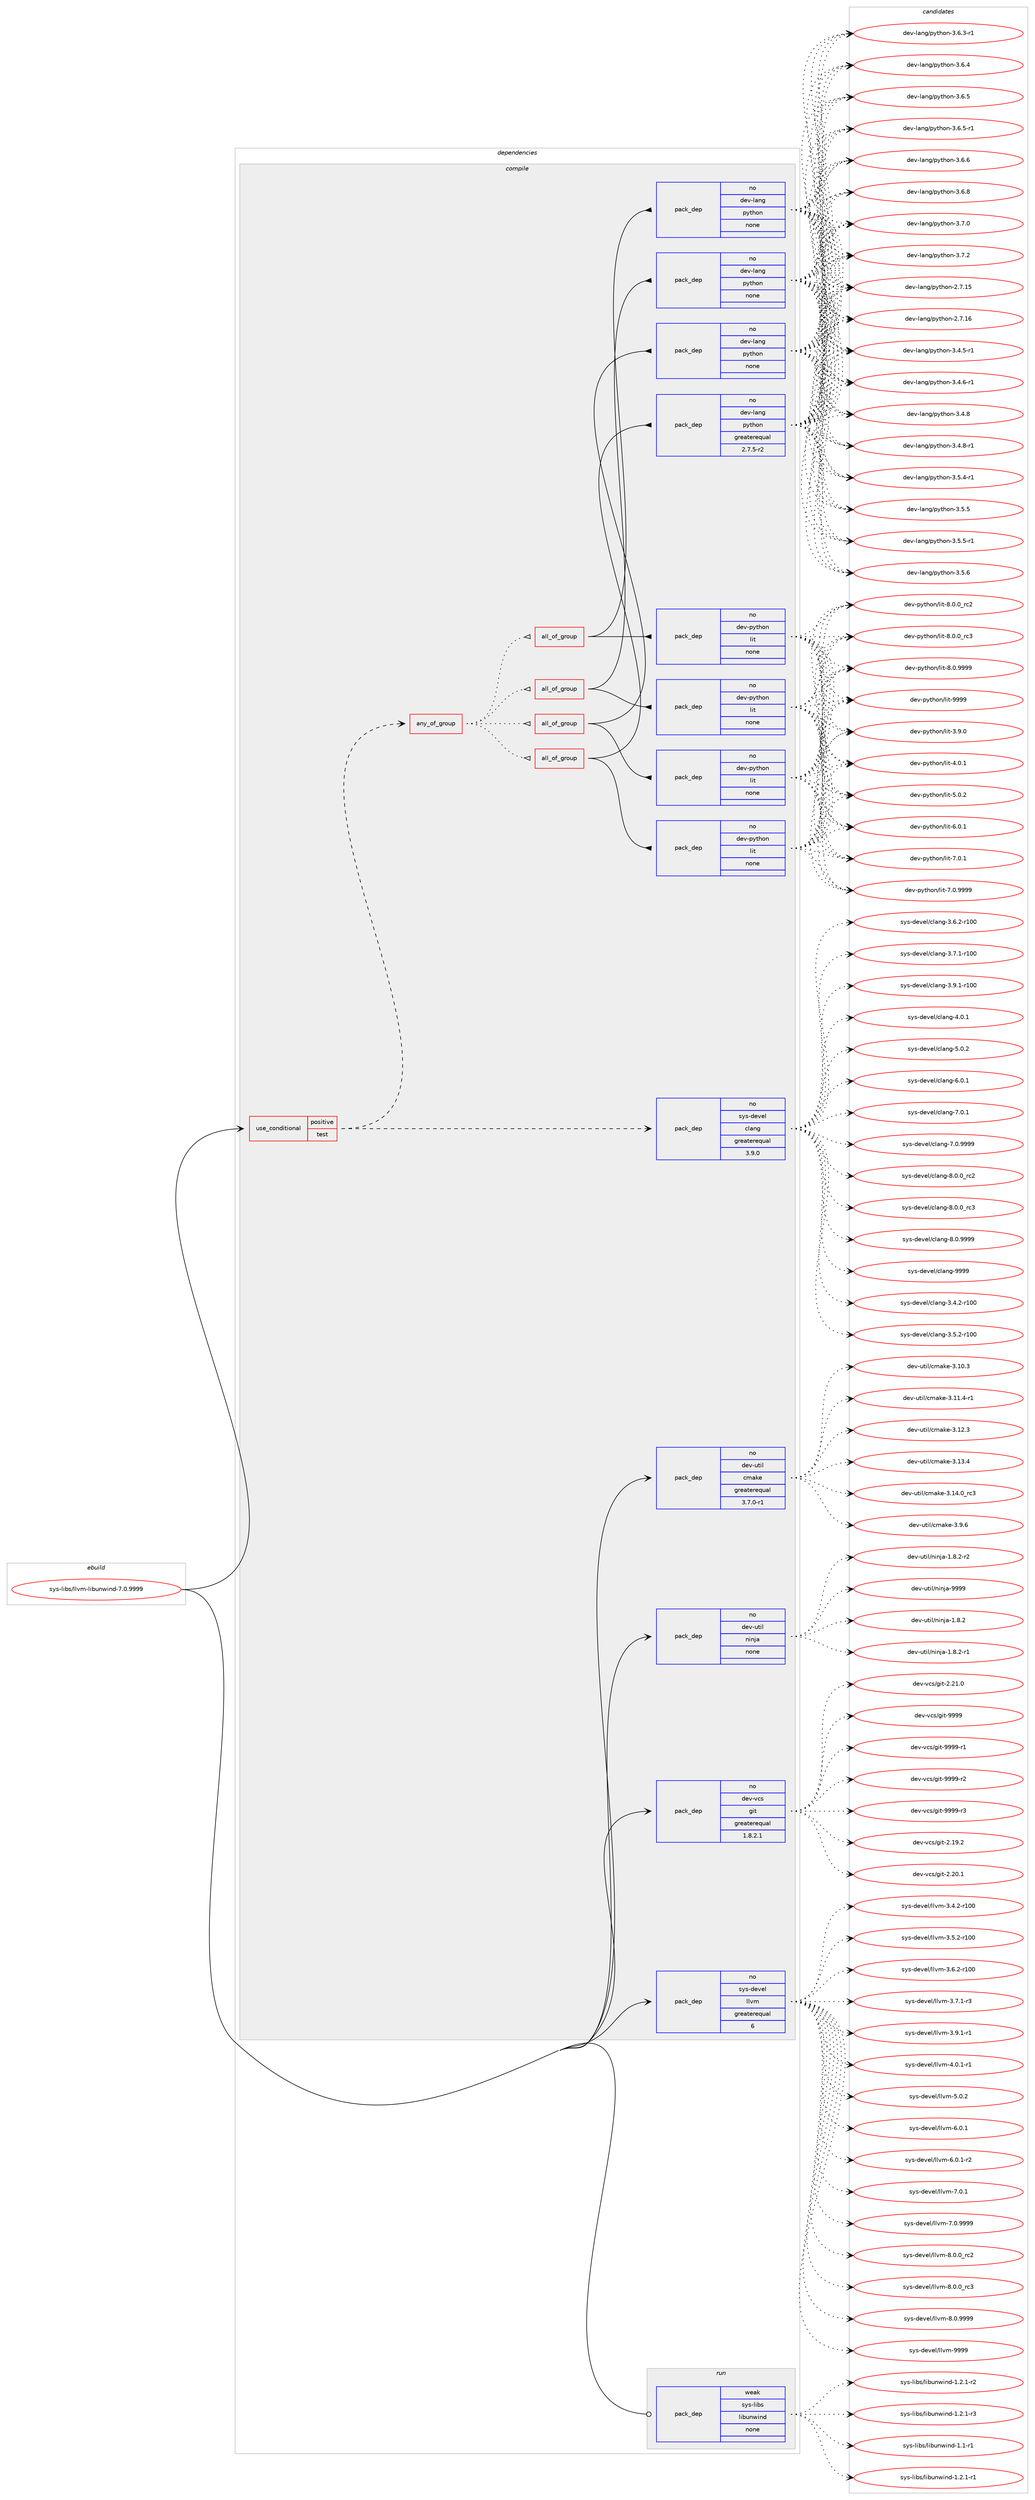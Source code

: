 digraph prolog {

# *************
# Graph options
# *************

newrank=true;
concentrate=true;
compound=true;
graph [rankdir=LR,fontname=Helvetica,fontsize=10,ranksep=1.5];#, ranksep=2.5, nodesep=0.2];
edge  [arrowhead=vee];
node  [fontname=Helvetica,fontsize=10];

# **********
# The ebuild
# **********

subgraph cluster_leftcol {
color=gray;
rank=same;
label=<<i>ebuild</i>>;
id [label="sys-libs/llvm-libunwind-7.0.9999", color=red, width=4, href="../sys-libs/llvm-libunwind-7.0.9999.svg"];
}

# ****************
# The dependencies
# ****************

subgraph cluster_midcol {
color=gray;
label=<<i>dependencies</i>>;
subgraph cluster_compile {
fillcolor="#eeeeee";
style=filled;
label=<<i>compile</i>>;
subgraph cond462134 {
dependency1739024 [label=<<TABLE BORDER="0" CELLBORDER="1" CELLSPACING="0" CELLPADDING="4"><TR><TD ROWSPAN="3" CELLPADDING="10">use_conditional</TD></TR><TR><TD>positive</TD></TR><TR><TD>test</TD></TR></TABLE>>, shape=none, color=red];
subgraph pack1248177 {
dependency1739025 [label=<<TABLE BORDER="0" CELLBORDER="1" CELLSPACING="0" CELLPADDING="4" WIDTH="220"><TR><TD ROWSPAN="6" CELLPADDING="30">pack_dep</TD></TR><TR><TD WIDTH="110">no</TD></TR><TR><TD>sys-devel</TD></TR><TR><TD>clang</TD></TR><TR><TD>greaterequal</TD></TR><TR><TD>3.9.0</TD></TR></TABLE>>, shape=none, color=blue];
}
dependency1739024:e -> dependency1739025:w [weight=20,style="dashed",arrowhead="vee"];
subgraph any27741 {
dependency1739026 [label=<<TABLE BORDER="0" CELLBORDER="1" CELLSPACING="0" CELLPADDING="4"><TR><TD CELLPADDING="10">any_of_group</TD></TR></TABLE>>, shape=none, color=red];subgraph all975 {
dependency1739027 [label=<<TABLE BORDER="0" CELLBORDER="1" CELLSPACING="0" CELLPADDING="4"><TR><TD CELLPADDING="10">all_of_group</TD></TR></TABLE>>, shape=none, color=red];subgraph pack1248178 {
dependency1739028 [label=<<TABLE BORDER="0" CELLBORDER="1" CELLSPACING="0" CELLPADDING="4" WIDTH="220"><TR><TD ROWSPAN="6" CELLPADDING="30">pack_dep</TD></TR><TR><TD WIDTH="110">no</TD></TR><TR><TD>dev-lang</TD></TR><TR><TD>python</TD></TR><TR><TD>none</TD></TR><TR><TD></TD></TR></TABLE>>, shape=none, color=blue];
}
dependency1739027:e -> dependency1739028:w [weight=20,style="solid",arrowhead="inv"];
subgraph pack1248179 {
dependency1739029 [label=<<TABLE BORDER="0" CELLBORDER="1" CELLSPACING="0" CELLPADDING="4" WIDTH="220"><TR><TD ROWSPAN="6" CELLPADDING="30">pack_dep</TD></TR><TR><TD WIDTH="110">no</TD></TR><TR><TD>dev-python</TD></TR><TR><TD>lit</TD></TR><TR><TD>none</TD></TR><TR><TD></TD></TR></TABLE>>, shape=none, color=blue];
}
dependency1739027:e -> dependency1739029:w [weight=20,style="solid",arrowhead="inv"];
}
dependency1739026:e -> dependency1739027:w [weight=20,style="dotted",arrowhead="oinv"];
subgraph all976 {
dependency1739030 [label=<<TABLE BORDER="0" CELLBORDER="1" CELLSPACING="0" CELLPADDING="4"><TR><TD CELLPADDING="10">all_of_group</TD></TR></TABLE>>, shape=none, color=red];subgraph pack1248180 {
dependency1739031 [label=<<TABLE BORDER="0" CELLBORDER="1" CELLSPACING="0" CELLPADDING="4" WIDTH="220"><TR><TD ROWSPAN="6" CELLPADDING="30">pack_dep</TD></TR><TR><TD WIDTH="110">no</TD></TR><TR><TD>dev-lang</TD></TR><TR><TD>python</TD></TR><TR><TD>none</TD></TR><TR><TD></TD></TR></TABLE>>, shape=none, color=blue];
}
dependency1739030:e -> dependency1739031:w [weight=20,style="solid",arrowhead="inv"];
subgraph pack1248181 {
dependency1739032 [label=<<TABLE BORDER="0" CELLBORDER="1" CELLSPACING="0" CELLPADDING="4" WIDTH="220"><TR><TD ROWSPAN="6" CELLPADDING="30">pack_dep</TD></TR><TR><TD WIDTH="110">no</TD></TR><TR><TD>dev-python</TD></TR><TR><TD>lit</TD></TR><TR><TD>none</TD></TR><TR><TD></TD></TR></TABLE>>, shape=none, color=blue];
}
dependency1739030:e -> dependency1739032:w [weight=20,style="solid",arrowhead="inv"];
}
dependency1739026:e -> dependency1739030:w [weight=20,style="dotted",arrowhead="oinv"];
subgraph all977 {
dependency1739033 [label=<<TABLE BORDER="0" CELLBORDER="1" CELLSPACING="0" CELLPADDING="4"><TR><TD CELLPADDING="10">all_of_group</TD></TR></TABLE>>, shape=none, color=red];subgraph pack1248182 {
dependency1739034 [label=<<TABLE BORDER="0" CELLBORDER="1" CELLSPACING="0" CELLPADDING="4" WIDTH="220"><TR><TD ROWSPAN="6" CELLPADDING="30">pack_dep</TD></TR><TR><TD WIDTH="110">no</TD></TR><TR><TD>dev-lang</TD></TR><TR><TD>python</TD></TR><TR><TD>none</TD></TR><TR><TD></TD></TR></TABLE>>, shape=none, color=blue];
}
dependency1739033:e -> dependency1739034:w [weight=20,style="solid",arrowhead="inv"];
subgraph pack1248183 {
dependency1739035 [label=<<TABLE BORDER="0" CELLBORDER="1" CELLSPACING="0" CELLPADDING="4" WIDTH="220"><TR><TD ROWSPAN="6" CELLPADDING="30">pack_dep</TD></TR><TR><TD WIDTH="110">no</TD></TR><TR><TD>dev-python</TD></TR><TR><TD>lit</TD></TR><TR><TD>none</TD></TR><TR><TD></TD></TR></TABLE>>, shape=none, color=blue];
}
dependency1739033:e -> dependency1739035:w [weight=20,style="solid",arrowhead="inv"];
}
dependency1739026:e -> dependency1739033:w [weight=20,style="dotted",arrowhead="oinv"];
subgraph all978 {
dependency1739036 [label=<<TABLE BORDER="0" CELLBORDER="1" CELLSPACING="0" CELLPADDING="4"><TR><TD CELLPADDING="10">all_of_group</TD></TR></TABLE>>, shape=none, color=red];subgraph pack1248184 {
dependency1739037 [label=<<TABLE BORDER="0" CELLBORDER="1" CELLSPACING="0" CELLPADDING="4" WIDTH="220"><TR><TD ROWSPAN="6" CELLPADDING="30">pack_dep</TD></TR><TR><TD WIDTH="110">no</TD></TR><TR><TD>dev-lang</TD></TR><TR><TD>python</TD></TR><TR><TD>greaterequal</TD></TR><TR><TD>2.7.5-r2</TD></TR></TABLE>>, shape=none, color=blue];
}
dependency1739036:e -> dependency1739037:w [weight=20,style="solid",arrowhead="inv"];
subgraph pack1248185 {
dependency1739038 [label=<<TABLE BORDER="0" CELLBORDER="1" CELLSPACING="0" CELLPADDING="4" WIDTH="220"><TR><TD ROWSPAN="6" CELLPADDING="30">pack_dep</TD></TR><TR><TD WIDTH="110">no</TD></TR><TR><TD>dev-python</TD></TR><TR><TD>lit</TD></TR><TR><TD>none</TD></TR><TR><TD></TD></TR></TABLE>>, shape=none, color=blue];
}
dependency1739036:e -> dependency1739038:w [weight=20,style="solid",arrowhead="inv"];
}
dependency1739026:e -> dependency1739036:w [weight=20,style="dotted",arrowhead="oinv"];
}
dependency1739024:e -> dependency1739026:w [weight=20,style="dashed",arrowhead="vee"];
}
id:e -> dependency1739024:w [weight=20,style="solid",arrowhead="vee"];
subgraph pack1248186 {
dependency1739039 [label=<<TABLE BORDER="0" CELLBORDER="1" CELLSPACING="0" CELLPADDING="4" WIDTH="220"><TR><TD ROWSPAN="6" CELLPADDING="30">pack_dep</TD></TR><TR><TD WIDTH="110">no</TD></TR><TR><TD>dev-util</TD></TR><TR><TD>cmake</TD></TR><TR><TD>greaterequal</TD></TR><TR><TD>3.7.0-r1</TD></TR></TABLE>>, shape=none, color=blue];
}
id:e -> dependency1739039:w [weight=20,style="solid",arrowhead="vee"];
subgraph pack1248187 {
dependency1739040 [label=<<TABLE BORDER="0" CELLBORDER="1" CELLSPACING="0" CELLPADDING="4" WIDTH="220"><TR><TD ROWSPAN="6" CELLPADDING="30">pack_dep</TD></TR><TR><TD WIDTH="110">no</TD></TR><TR><TD>dev-util</TD></TR><TR><TD>ninja</TD></TR><TR><TD>none</TD></TR><TR><TD></TD></TR></TABLE>>, shape=none, color=blue];
}
id:e -> dependency1739040:w [weight=20,style="solid",arrowhead="vee"];
subgraph pack1248188 {
dependency1739041 [label=<<TABLE BORDER="0" CELLBORDER="1" CELLSPACING="0" CELLPADDING="4" WIDTH="220"><TR><TD ROWSPAN="6" CELLPADDING="30">pack_dep</TD></TR><TR><TD WIDTH="110">no</TD></TR><TR><TD>dev-vcs</TD></TR><TR><TD>git</TD></TR><TR><TD>greaterequal</TD></TR><TR><TD>1.8.2.1</TD></TR></TABLE>>, shape=none, color=blue];
}
id:e -> dependency1739041:w [weight=20,style="solid",arrowhead="vee"];
subgraph pack1248189 {
dependency1739042 [label=<<TABLE BORDER="0" CELLBORDER="1" CELLSPACING="0" CELLPADDING="4" WIDTH="220"><TR><TD ROWSPAN="6" CELLPADDING="30">pack_dep</TD></TR><TR><TD WIDTH="110">no</TD></TR><TR><TD>sys-devel</TD></TR><TR><TD>llvm</TD></TR><TR><TD>greaterequal</TD></TR><TR><TD>6</TD></TR></TABLE>>, shape=none, color=blue];
}
id:e -> dependency1739042:w [weight=20,style="solid",arrowhead="vee"];
}
subgraph cluster_compileandrun {
fillcolor="#eeeeee";
style=filled;
label=<<i>compile and run</i>>;
}
subgraph cluster_run {
fillcolor="#eeeeee";
style=filled;
label=<<i>run</i>>;
subgraph pack1248190 {
dependency1739043 [label=<<TABLE BORDER="0" CELLBORDER="1" CELLSPACING="0" CELLPADDING="4" WIDTH="220"><TR><TD ROWSPAN="6" CELLPADDING="30">pack_dep</TD></TR><TR><TD WIDTH="110">weak</TD></TR><TR><TD>sys-libs</TD></TR><TR><TD>libunwind</TD></TR><TR><TD>none</TD></TR><TR><TD></TD></TR></TABLE>>, shape=none, color=blue];
}
id:e -> dependency1739043:w [weight=20,style="solid",arrowhead="odot"];
}
}

# **************
# The candidates
# **************

subgraph cluster_choices {
rank=same;
color=gray;
label=<<i>candidates</i>>;

subgraph choice1248177 {
color=black;
nodesep=1;
choice1151211154510010111810110847991089711010345514652465045114494848 [label="sys-devel/clang-3.4.2-r100", color=red, width=4,href="../sys-devel/clang-3.4.2-r100.svg"];
choice1151211154510010111810110847991089711010345514653465045114494848 [label="sys-devel/clang-3.5.2-r100", color=red, width=4,href="../sys-devel/clang-3.5.2-r100.svg"];
choice1151211154510010111810110847991089711010345514654465045114494848 [label="sys-devel/clang-3.6.2-r100", color=red, width=4,href="../sys-devel/clang-3.6.2-r100.svg"];
choice1151211154510010111810110847991089711010345514655464945114494848 [label="sys-devel/clang-3.7.1-r100", color=red, width=4,href="../sys-devel/clang-3.7.1-r100.svg"];
choice1151211154510010111810110847991089711010345514657464945114494848 [label="sys-devel/clang-3.9.1-r100", color=red, width=4,href="../sys-devel/clang-3.9.1-r100.svg"];
choice11512111545100101118101108479910897110103455246484649 [label="sys-devel/clang-4.0.1", color=red, width=4,href="../sys-devel/clang-4.0.1.svg"];
choice11512111545100101118101108479910897110103455346484650 [label="sys-devel/clang-5.0.2", color=red, width=4,href="../sys-devel/clang-5.0.2.svg"];
choice11512111545100101118101108479910897110103455446484649 [label="sys-devel/clang-6.0.1", color=red, width=4,href="../sys-devel/clang-6.0.1.svg"];
choice11512111545100101118101108479910897110103455546484649 [label="sys-devel/clang-7.0.1", color=red, width=4,href="../sys-devel/clang-7.0.1.svg"];
choice11512111545100101118101108479910897110103455546484657575757 [label="sys-devel/clang-7.0.9999", color=red, width=4,href="../sys-devel/clang-7.0.9999.svg"];
choice11512111545100101118101108479910897110103455646484648951149950 [label="sys-devel/clang-8.0.0_rc2", color=red, width=4,href="../sys-devel/clang-8.0.0_rc2.svg"];
choice11512111545100101118101108479910897110103455646484648951149951 [label="sys-devel/clang-8.0.0_rc3", color=red, width=4,href="../sys-devel/clang-8.0.0_rc3.svg"];
choice11512111545100101118101108479910897110103455646484657575757 [label="sys-devel/clang-8.0.9999", color=red, width=4,href="../sys-devel/clang-8.0.9999.svg"];
choice115121115451001011181011084799108971101034557575757 [label="sys-devel/clang-9999", color=red, width=4,href="../sys-devel/clang-9999.svg"];
dependency1739025:e -> choice1151211154510010111810110847991089711010345514652465045114494848:w [style=dotted,weight="100"];
dependency1739025:e -> choice1151211154510010111810110847991089711010345514653465045114494848:w [style=dotted,weight="100"];
dependency1739025:e -> choice1151211154510010111810110847991089711010345514654465045114494848:w [style=dotted,weight="100"];
dependency1739025:e -> choice1151211154510010111810110847991089711010345514655464945114494848:w [style=dotted,weight="100"];
dependency1739025:e -> choice1151211154510010111810110847991089711010345514657464945114494848:w [style=dotted,weight="100"];
dependency1739025:e -> choice11512111545100101118101108479910897110103455246484649:w [style=dotted,weight="100"];
dependency1739025:e -> choice11512111545100101118101108479910897110103455346484650:w [style=dotted,weight="100"];
dependency1739025:e -> choice11512111545100101118101108479910897110103455446484649:w [style=dotted,weight="100"];
dependency1739025:e -> choice11512111545100101118101108479910897110103455546484649:w [style=dotted,weight="100"];
dependency1739025:e -> choice11512111545100101118101108479910897110103455546484657575757:w [style=dotted,weight="100"];
dependency1739025:e -> choice11512111545100101118101108479910897110103455646484648951149950:w [style=dotted,weight="100"];
dependency1739025:e -> choice11512111545100101118101108479910897110103455646484648951149951:w [style=dotted,weight="100"];
dependency1739025:e -> choice11512111545100101118101108479910897110103455646484657575757:w [style=dotted,weight="100"];
dependency1739025:e -> choice115121115451001011181011084799108971101034557575757:w [style=dotted,weight="100"];
}
subgraph choice1248178 {
color=black;
nodesep=1;
choice10010111845108971101034711212111610411111045504655464953 [label="dev-lang/python-2.7.15", color=red, width=4,href="../dev-lang/python-2.7.15.svg"];
choice10010111845108971101034711212111610411111045504655464954 [label="dev-lang/python-2.7.16", color=red, width=4,href="../dev-lang/python-2.7.16.svg"];
choice1001011184510897110103471121211161041111104551465246534511449 [label="dev-lang/python-3.4.5-r1", color=red, width=4,href="../dev-lang/python-3.4.5-r1.svg"];
choice1001011184510897110103471121211161041111104551465246544511449 [label="dev-lang/python-3.4.6-r1", color=red, width=4,href="../dev-lang/python-3.4.6-r1.svg"];
choice100101118451089711010347112121116104111110455146524656 [label="dev-lang/python-3.4.8", color=red, width=4,href="../dev-lang/python-3.4.8.svg"];
choice1001011184510897110103471121211161041111104551465246564511449 [label="dev-lang/python-3.4.8-r1", color=red, width=4,href="../dev-lang/python-3.4.8-r1.svg"];
choice1001011184510897110103471121211161041111104551465346524511449 [label="dev-lang/python-3.5.4-r1", color=red, width=4,href="../dev-lang/python-3.5.4-r1.svg"];
choice100101118451089711010347112121116104111110455146534653 [label="dev-lang/python-3.5.5", color=red, width=4,href="../dev-lang/python-3.5.5.svg"];
choice1001011184510897110103471121211161041111104551465346534511449 [label="dev-lang/python-3.5.5-r1", color=red, width=4,href="../dev-lang/python-3.5.5-r1.svg"];
choice100101118451089711010347112121116104111110455146534654 [label="dev-lang/python-3.5.6", color=red, width=4,href="../dev-lang/python-3.5.6.svg"];
choice1001011184510897110103471121211161041111104551465446514511449 [label="dev-lang/python-3.6.3-r1", color=red, width=4,href="../dev-lang/python-3.6.3-r1.svg"];
choice100101118451089711010347112121116104111110455146544652 [label="dev-lang/python-3.6.4", color=red, width=4,href="../dev-lang/python-3.6.4.svg"];
choice100101118451089711010347112121116104111110455146544653 [label="dev-lang/python-3.6.5", color=red, width=4,href="../dev-lang/python-3.6.5.svg"];
choice1001011184510897110103471121211161041111104551465446534511449 [label="dev-lang/python-3.6.5-r1", color=red, width=4,href="../dev-lang/python-3.6.5-r1.svg"];
choice100101118451089711010347112121116104111110455146544654 [label="dev-lang/python-3.6.6", color=red, width=4,href="../dev-lang/python-3.6.6.svg"];
choice100101118451089711010347112121116104111110455146544656 [label="dev-lang/python-3.6.8", color=red, width=4,href="../dev-lang/python-3.6.8.svg"];
choice100101118451089711010347112121116104111110455146554648 [label="dev-lang/python-3.7.0", color=red, width=4,href="../dev-lang/python-3.7.0.svg"];
choice100101118451089711010347112121116104111110455146554650 [label="dev-lang/python-3.7.2", color=red, width=4,href="../dev-lang/python-3.7.2.svg"];
dependency1739028:e -> choice10010111845108971101034711212111610411111045504655464953:w [style=dotted,weight="100"];
dependency1739028:e -> choice10010111845108971101034711212111610411111045504655464954:w [style=dotted,weight="100"];
dependency1739028:e -> choice1001011184510897110103471121211161041111104551465246534511449:w [style=dotted,weight="100"];
dependency1739028:e -> choice1001011184510897110103471121211161041111104551465246544511449:w [style=dotted,weight="100"];
dependency1739028:e -> choice100101118451089711010347112121116104111110455146524656:w [style=dotted,weight="100"];
dependency1739028:e -> choice1001011184510897110103471121211161041111104551465246564511449:w [style=dotted,weight="100"];
dependency1739028:e -> choice1001011184510897110103471121211161041111104551465346524511449:w [style=dotted,weight="100"];
dependency1739028:e -> choice100101118451089711010347112121116104111110455146534653:w [style=dotted,weight="100"];
dependency1739028:e -> choice1001011184510897110103471121211161041111104551465346534511449:w [style=dotted,weight="100"];
dependency1739028:e -> choice100101118451089711010347112121116104111110455146534654:w [style=dotted,weight="100"];
dependency1739028:e -> choice1001011184510897110103471121211161041111104551465446514511449:w [style=dotted,weight="100"];
dependency1739028:e -> choice100101118451089711010347112121116104111110455146544652:w [style=dotted,weight="100"];
dependency1739028:e -> choice100101118451089711010347112121116104111110455146544653:w [style=dotted,weight="100"];
dependency1739028:e -> choice1001011184510897110103471121211161041111104551465446534511449:w [style=dotted,weight="100"];
dependency1739028:e -> choice100101118451089711010347112121116104111110455146544654:w [style=dotted,weight="100"];
dependency1739028:e -> choice100101118451089711010347112121116104111110455146544656:w [style=dotted,weight="100"];
dependency1739028:e -> choice100101118451089711010347112121116104111110455146554648:w [style=dotted,weight="100"];
dependency1739028:e -> choice100101118451089711010347112121116104111110455146554650:w [style=dotted,weight="100"];
}
subgraph choice1248179 {
color=black;
nodesep=1;
choice1001011184511212111610411111047108105116455146574648 [label="dev-python/lit-3.9.0", color=red, width=4,href="../dev-python/lit-3.9.0.svg"];
choice1001011184511212111610411111047108105116455246484649 [label="dev-python/lit-4.0.1", color=red, width=4,href="../dev-python/lit-4.0.1.svg"];
choice1001011184511212111610411111047108105116455346484650 [label="dev-python/lit-5.0.2", color=red, width=4,href="../dev-python/lit-5.0.2.svg"];
choice1001011184511212111610411111047108105116455446484649 [label="dev-python/lit-6.0.1", color=red, width=4,href="../dev-python/lit-6.0.1.svg"];
choice1001011184511212111610411111047108105116455546484649 [label="dev-python/lit-7.0.1", color=red, width=4,href="../dev-python/lit-7.0.1.svg"];
choice1001011184511212111610411111047108105116455546484657575757 [label="dev-python/lit-7.0.9999", color=red, width=4,href="../dev-python/lit-7.0.9999.svg"];
choice1001011184511212111610411111047108105116455646484648951149950 [label="dev-python/lit-8.0.0_rc2", color=red, width=4,href="../dev-python/lit-8.0.0_rc2.svg"];
choice1001011184511212111610411111047108105116455646484648951149951 [label="dev-python/lit-8.0.0_rc3", color=red, width=4,href="../dev-python/lit-8.0.0_rc3.svg"];
choice1001011184511212111610411111047108105116455646484657575757 [label="dev-python/lit-8.0.9999", color=red, width=4,href="../dev-python/lit-8.0.9999.svg"];
choice10010111845112121116104111110471081051164557575757 [label="dev-python/lit-9999", color=red, width=4,href="../dev-python/lit-9999.svg"];
dependency1739029:e -> choice1001011184511212111610411111047108105116455146574648:w [style=dotted,weight="100"];
dependency1739029:e -> choice1001011184511212111610411111047108105116455246484649:w [style=dotted,weight="100"];
dependency1739029:e -> choice1001011184511212111610411111047108105116455346484650:w [style=dotted,weight="100"];
dependency1739029:e -> choice1001011184511212111610411111047108105116455446484649:w [style=dotted,weight="100"];
dependency1739029:e -> choice1001011184511212111610411111047108105116455546484649:w [style=dotted,weight="100"];
dependency1739029:e -> choice1001011184511212111610411111047108105116455546484657575757:w [style=dotted,weight="100"];
dependency1739029:e -> choice1001011184511212111610411111047108105116455646484648951149950:w [style=dotted,weight="100"];
dependency1739029:e -> choice1001011184511212111610411111047108105116455646484648951149951:w [style=dotted,weight="100"];
dependency1739029:e -> choice1001011184511212111610411111047108105116455646484657575757:w [style=dotted,weight="100"];
dependency1739029:e -> choice10010111845112121116104111110471081051164557575757:w [style=dotted,weight="100"];
}
subgraph choice1248180 {
color=black;
nodesep=1;
choice10010111845108971101034711212111610411111045504655464953 [label="dev-lang/python-2.7.15", color=red, width=4,href="../dev-lang/python-2.7.15.svg"];
choice10010111845108971101034711212111610411111045504655464954 [label="dev-lang/python-2.7.16", color=red, width=4,href="../dev-lang/python-2.7.16.svg"];
choice1001011184510897110103471121211161041111104551465246534511449 [label="dev-lang/python-3.4.5-r1", color=red, width=4,href="../dev-lang/python-3.4.5-r1.svg"];
choice1001011184510897110103471121211161041111104551465246544511449 [label="dev-lang/python-3.4.6-r1", color=red, width=4,href="../dev-lang/python-3.4.6-r1.svg"];
choice100101118451089711010347112121116104111110455146524656 [label="dev-lang/python-3.4.8", color=red, width=4,href="../dev-lang/python-3.4.8.svg"];
choice1001011184510897110103471121211161041111104551465246564511449 [label="dev-lang/python-3.4.8-r1", color=red, width=4,href="../dev-lang/python-3.4.8-r1.svg"];
choice1001011184510897110103471121211161041111104551465346524511449 [label="dev-lang/python-3.5.4-r1", color=red, width=4,href="../dev-lang/python-3.5.4-r1.svg"];
choice100101118451089711010347112121116104111110455146534653 [label="dev-lang/python-3.5.5", color=red, width=4,href="../dev-lang/python-3.5.5.svg"];
choice1001011184510897110103471121211161041111104551465346534511449 [label="dev-lang/python-3.5.5-r1", color=red, width=4,href="../dev-lang/python-3.5.5-r1.svg"];
choice100101118451089711010347112121116104111110455146534654 [label="dev-lang/python-3.5.6", color=red, width=4,href="../dev-lang/python-3.5.6.svg"];
choice1001011184510897110103471121211161041111104551465446514511449 [label="dev-lang/python-3.6.3-r1", color=red, width=4,href="../dev-lang/python-3.6.3-r1.svg"];
choice100101118451089711010347112121116104111110455146544652 [label="dev-lang/python-3.6.4", color=red, width=4,href="../dev-lang/python-3.6.4.svg"];
choice100101118451089711010347112121116104111110455146544653 [label="dev-lang/python-3.6.5", color=red, width=4,href="../dev-lang/python-3.6.5.svg"];
choice1001011184510897110103471121211161041111104551465446534511449 [label="dev-lang/python-3.6.5-r1", color=red, width=4,href="../dev-lang/python-3.6.5-r1.svg"];
choice100101118451089711010347112121116104111110455146544654 [label="dev-lang/python-3.6.6", color=red, width=4,href="../dev-lang/python-3.6.6.svg"];
choice100101118451089711010347112121116104111110455146544656 [label="dev-lang/python-3.6.8", color=red, width=4,href="../dev-lang/python-3.6.8.svg"];
choice100101118451089711010347112121116104111110455146554648 [label="dev-lang/python-3.7.0", color=red, width=4,href="../dev-lang/python-3.7.0.svg"];
choice100101118451089711010347112121116104111110455146554650 [label="dev-lang/python-3.7.2", color=red, width=4,href="../dev-lang/python-3.7.2.svg"];
dependency1739031:e -> choice10010111845108971101034711212111610411111045504655464953:w [style=dotted,weight="100"];
dependency1739031:e -> choice10010111845108971101034711212111610411111045504655464954:w [style=dotted,weight="100"];
dependency1739031:e -> choice1001011184510897110103471121211161041111104551465246534511449:w [style=dotted,weight="100"];
dependency1739031:e -> choice1001011184510897110103471121211161041111104551465246544511449:w [style=dotted,weight="100"];
dependency1739031:e -> choice100101118451089711010347112121116104111110455146524656:w [style=dotted,weight="100"];
dependency1739031:e -> choice1001011184510897110103471121211161041111104551465246564511449:w [style=dotted,weight="100"];
dependency1739031:e -> choice1001011184510897110103471121211161041111104551465346524511449:w [style=dotted,weight="100"];
dependency1739031:e -> choice100101118451089711010347112121116104111110455146534653:w [style=dotted,weight="100"];
dependency1739031:e -> choice1001011184510897110103471121211161041111104551465346534511449:w [style=dotted,weight="100"];
dependency1739031:e -> choice100101118451089711010347112121116104111110455146534654:w [style=dotted,weight="100"];
dependency1739031:e -> choice1001011184510897110103471121211161041111104551465446514511449:w [style=dotted,weight="100"];
dependency1739031:e -> choice100101118451089711010347112121116104111110455146544652:w [style=dotted,weight="100"];
dependency1739031:e -> choice100101118451089711010347112121116104111110455146544653:w [style=dotted,weight="100"];
dependency1739031:e -> choice1001011184510897110103471121211161041111104551465446534511449:w [style=dotted,weight="100"];
dependency1739031:e -> choice100101118451089711010347112121116104111110455146544654:w [style=dotted,weight="100"];
dependency1739031:e -> choice100101118451089711010347112121116104111110455146544656:w [style=dotted,weight="100"];
dependency1739031:e -> choice100101118451089711010347112121116104111110455146554648:w [style=dotted,weight="100"];
dependency1739031:e -> choice100101118451089711010347112121116104111110455146554650:w [style=dotted,weight="100"];
}
subgraph choice1248181 {
color=black;
nodesep=1;
choice1001011184511212111610411111047108105116455146574648 [label="dev-python/lit-3.9.0", color=red, width=4,href="../dev-python/lit-3.9.0.svg"];
choice1001011184511212111610411111047108105116455246484649 [label="dev-python/lit-4.0.1", color=red, width=4,href="../dev-python/lit-4.0.1.svg"];
choice1001011184511212111610411111047108105116455346484650 [label="dev-python/lit-5.0.2", color=red, width=4,href="../dev-python/lit-5.0.2.svg"];
choice1001011184511212111610411111047108105116455446484649 [label="dev-python/lit-6.0.1", color=red, width=4,href="../dev-python/lit-6.0.1.svg"];
choice1001011184511212111610411111047108105116455546484649 [label="dev-python/lit-7.0.1", color=red, width=4,href="../dev-python/lit-7.0.1.svg"];
choice1001011184511212111610411111047108105116455546484657575757 [label="dev-python/lit-7.0.9999", color=red, width=4,href="../dev-python/lit-7.0.9999.svg"];
choice1001011184511212111610411111047108105116455646484648951149950 [label="dev-python/lit-8.0.0_rc2", color=red, width=4,href="../dev-python/lit-8.0.0_rc2.svg"];
choice1001011184511212111610411111047108105116455646484648951149951 [label="dev-python/lit-8.0.0_rc3", color=red, width=4,href="../dev-python/lit-8.0.0_rc3.svg"];
choice1001011184511212111610411111047108105116455646484657575757 [label="dev-python/lit-8.0.9999", color=red, width=4,href="../dev-python/lit-8.0.9999.svg"];
choice10010111845112121116104111110471081051164557575757 [label="dev-python/lit-9999", color=red, width=4,href="../dev-python/lit-9999.svg"];
dependency1739032:e -> choice1001011184511212111610411111047108105116455146574648:w [style=dotted,weight="100"];
dependency1739032:e -> choice1001011184511212111610411111047108105116455246484649:w [style=dotted,weight="100"];
dependency1739032:e -> choice1001011184511212111610411111047108105116455346484650:w [style=dotted,weight="100"];
dependency1739032:e -> choice1001011184511212111610411111047108105116455446484649:w [style=dotted,weight="100"];
dependency1739032:e -> choice1001011184511212111610411111047108105116455546484649:w [style=dotted,weight="100"];
dependency1739032:e -> choice1001011184511212111610411111047108105116455546484657575757:w [style=dotted,weight="100"];
dependency1739032:e -> choice1001011184511212111610411111047108105116455646484648951149950:w [style=dotted,weight="100"];
dependency1739032:e -> choice1001011184511212111610411111047108105116455646484648951149951:w [style=dotted,weight="100"];
dependency1739032:e -> choice1001011184511212111610411111047108105116455646484657575757:w [style=dotted,weight="100"];
dependency1739032:e -> choice10010111845112121116104111110471081051164557575757:w [style=dotted,weight="100"];
}
subgraph choice1248182 {
color=black;
nodesep=1;
choice10010111845108971101034711212111610411111045504655464953 [label="dev-lang/python-2.7.15", color=red, width=4,href="../dev-lang/python-2.7.15.svg"];
choice10010111845108971101034711212111610411111045504655464954 [label="dev-lang/python-2.7.16", color=red, width=4,href="../dev-lang/python-2.7.16.svg"];
choice1001011184510897110103471121211161041111104551465246534511449 [label="dev-lang/python-3.4.5-r1", color=red, width=4,href="../dev-lang/python-3.4.5-r1.svg"];
choice1001011184510897110103471121211161041111104551465246544511449 [label="dev-lang/python-3.4.6-r1", color=red, width=4,href="../dev-lang/python-3.4.6-r1.svg"];
choice100101118451089711010347112121116104111110455146524656 [label="dev-lang/python-3.4.8", color=red, width=4,href="../dev-lang/python-3.4.8.svg"];
choice1001011184510897110103471121211161041111104551465246564511449 [label="dev-lang/python-3.4.8-r1", color=red, width=4,href="../dev-lang/python-3.4.8-r1.svg"];
choice1001011184510897110103471121211161041111104551465346524511449 [label="dev-lang/python-3.5.4-r1", color=red, width=4,href="../dev-lang/python-3.5.4-r1.svg"];
choice100101118451089711010347112121116104111110455146534653 [label="dev-lang/python-3.5.5", color=red, width=4,href="../dev-lang/python-3.5.5.svg"];
choice1001011184510897110103471121211161041111104551465346534511449 [label="dev-lang/python-3.5.5-r1", color=red, width=4,href="../dev-lang/python-3.5.5-r1.svg"];
choice100101118451089711010347112121116104111110455146534654 [label="dev-lang/python-3.5.6", color=red, width=4,href="../dev-lang/python-3.5.6.svg"];
choice1001011184510897110103471121211161041111104551465446514511449 [label="dev-lang/python-3.6.3-r1", color=red, width=4,href="../dev-lang/python-3.6.3-r1.svg"];
choice100101118451089711010347112121116104111110455146544652 [label="dev-lang/python-3.6.4", color=red, width=4,href="../dev-lang/python-3.6.4.svg"];
choice100101118451089711010347112121116104111110455146544653 [label="dev-lang/python-3.6.5", color=red, width=4,href="../dev-lang/python-3.6.5.svg"];
choice1001011184510897110103471121211161041111104551465446534511449 [label="dev-lang/python-3.6.5-r1", color=red, width=4,href="../dev-lang/python-3.6.5-r1.svg"];
choice100101118451089711010347112121116104111110455146544654 [label="dev-lang/python-3.6.6", color=red, width=4,href="../dev-lang/python-3.6.6.svg"];
choice100101118451089711010347112121116104111110455146544656 [label="dev-lang/python-3.6.8", color=red, width=4,href="../dev-lang/python-3.6.8.svg"];
choice100101118451089711010347112121116104111110455146554648 [label="dev-lang/python-3.7.0", color=red, width=4,href="../dev-lang/python-3.7.0.svg"];
choice100101118451089711010347112121116104111110455146554650 [label="dev-lang/python-3.7.2", color=red, width=4,href="../dev-lang/python-3.7.2.svg"];
dependency1739034:e -> choice10010111845108971101034711212111610411111045504655464953:w [style=dotted,weight="100"];
dependency1739034:e -> choice10010111845108971101034711212111610411111045504655464954:w [style=dotted,weight="100"];
dependency1739034:e -> choice1001011184510897110103471121211161041111104551465246534511449:w [style=dotted,weight="100"];
dependency1739034:e -> choice1001011184510897110103471121211161041111104551465246544511449:w [style=dotted,weight="100"];
dependency1739034:e -> choice100101118451089711010347112121116104111110455146524656:w [style=dotted,weight="100"];
dependency1739034:e -> choice1001011184510897110103471121211161041111104551465246564511449:w [style=dotted,weight="100"];
dependency1739034:e -> choice1001011184510897110103471121211161041111104551465346524511449:w [style=dotted,weight="100"];
dependency1739034:e -> choice100101118451089711010347112121116104111110455146534653:w [style=dotted,weight="100"];
dependency1739034:e -> choice1001011184510897110103471121211161041111104551465346534511449:w [style=dotted,weight="100"];
dependency1739034:e -> choice100101118451089711010347112121116104111110455146534654:w [style=dotted,weight="100"];
dependency1739034:e -> choice1001011184510897110103471121211161041111104551465446514511449:w [style=dotted,weight="100"];
dependency1739034:e -> choice100101118451089711010347112121116104111110455146544652:w [style=dotted,weight="100"];
dependency1739034:e -> choice100101118451089711010347112121116104111110455146544653:w [style=dotted,weight="100"];
dependency1739034:e -> choice1001011184510897110103471121211161041111104551465446534511449:w [style=dotted,weight="100"];
dependency1739034:e -> choice100101118451089711010347112121116104111110455146544654:w [style=dotted,weight="100"];
dependency1739034:e -> choice100101118451089711010347112121116104111110455146544656:w [style=dotted,weight="100"];
dependency1739034:e -> choice100101118451089711010347112121116104111110455146554648:w [style=dotted,weight="100"];
dependency1739034:e -> choice100101118451089711010347112121116104111110455146554650:w [style=dotted,weight="100"];
}
subgraph choice1248183 {
color=black;
nodesep=1;
choice1001011184511212111610411111047108105116455146574648 [label="dev-python/lit-3.9.0", color=red, width=4,href="../dev-python/lit-3.9.0.svg"];
choice1001011184511212111610411111047108105116455246484649 [label="dev-python/lit-4.0.1", color=red, width=4,href="../dev-python/lit-4.0.1.svg"];
choice1001011184511212111610411111047108105116455346484650 [label="dev-python/lit-5.0.2", color=red, width=4,href="../dev-python/lit-5.0.2.svg"];
choice1001011184511212111610411111047108105116455446484649 [label="dev-python/lit-6.0.1", color=red, width=4,href="../dev-python/lit-6.0.1.svg"];
choice1001011184511212111610411111047108105116455546484649 [label="dev-python/lit-7.0.1", color=red, width=4,href="../dev-python/lit-7.0.1.svg"];
choice1001011184511212111610411111047108105116455546484657575757 [label="dev-python/lit-7.0.9999", color=red, width=4,href="../dev-python/lit-7.0.9999.svg"];
choice1001011184511212111610411111047108105116455646484648951149950 [label="dev-python/lit-8.0.0_rc2", color=red, width=4,href="../dev-python/lit-8.0.0_rc2.svg"];
choice1001011184511212111610411111047108105116455646484648951149951 [label="dev-python/lit-8.0.0_rc3", color=red, width=4,href="../dev-python/lit-8.0.0_rc3.svg"];
choice1001011184511212111610411111047108105116455646484657575757 [label="dev-python/lit-8.0.9999", color=red, width=4,href="../dev-python/lit-8.0.9999.svg"];
choice10010111845112121116104111110471081051164557575757 [label="dev-python/lit-9999", color=red, width=4,href="../dev-python/lit-9999.svg"];
dependency1739035:e -> choice1001011184511212111610411111047108105116455146574648:w [style=dotted,weight="100"];
dependency1739035:e -> choice1001011184511212111610411111047108105116455246484649:w [style=dotted,weight="100"];
dependency1739035:e -> choice1001011184511212111610411111047108105116455346484650:w [style=dotted,weight="100"];
dependency1739035:e -> choice1001011184511212111610411111047108105116455446484649:w [style=dotted,weight="100"];
dependency1739035:e -> choice1001011184511212111610411111047108105116455546484649:w [style=dotted,weight="100"];
dependency1739035:e -> choice1001011184511212111610411111047108105116455546484657575757:w [style=dotted,weight="100"];
dependency1739035:e -> choice1001011184511212111610411111047108105116455646484648951149950:w [style=dotted,weight="100"];
dependency1739035:e -> choice1001011184511212111610411111047108105116455646484648951149951:w [style=dotted,weight="100"];
dependency1739035:e -> choice1001011184511212111610411111047108105116455646484657575757:w [style=dotted,weight="100"];
dependency1739035:e -> choice10010111845112121116104111110471081051164557575757:w [style=dotted,weight="100"];
}
subgraph choice1248184 {
color=black;
nodesep=1;
choice10010111845108971101034711212111610411111045504655464953 [label="dev-lang/python-2.7.15", color=red, width=4,href="../dev-lang/python-2.7.15.svg"];
choice10010111845108971101034711212111610411111045504655464954 [label="dev-lang/python-2.7.16", color=red, width=4,href="../dev-lang/python-2.7.16.svg"];
choice1001011184510897110103471121211161041111104551465246534511449 [label="dev-lang/python-3.4.5-r1", color=red, width=4,href="../dev-lang/python-3.4.5-r1.svg"];
choice1001011184510897110103471121211161041111104551465246544511449 [label="dev-lang/python-3.4.6-r1", color=red, width=4,href="../dev-lang/python-3.4.6-r1.svg"];
choice100101118451089711010347112121116104111110455146524656 [label="dev-lang/python-3.4.8", color=red, width=4,href="../dev-lang/python-3.4.8.svg"];
choice1001011184510897110103471121211161041111104551465246564511449 [label="dev-lang/python-3.4.8-r1", color=red, width=4,href="../dev-lang/python-3.4.8-r1.svg"];
choice1001011184510897110103471121211161041111104551465346524511449 [label="dev-lang/python-3.5.4-r1", color=red, width=4,href="../dev-lang/python-3.5.4-r1.svg"];
choice100101118451089711010347112121116104111110455146534653 [label="dev-lang/python-3.5.5", color=red, width=4,href="../dev-lang/python-3.5.5.svg"];
choice1001011184510897110103471121211161041111104551465346534511449 [label="dev-lang/python-3.5.5-r1", color=red, width=4,href="../dev-lang/python-3.5.5-r1.svg"];
choice100101118451089711010347112121116104111110455146534654 [label="dev-lang/python-3.5.6", color=red, width=4,href="../dev-lang/python-3.5.6.svg"];
choice1001011184510897110103471121211161041111104551465446514511449 [label="dev-lang/python-3.6.3-r1", color=red, width=4,href="../dev-lang/python-3.6.3-r1.svg"];
choice100101118451089711010347112121116104111110455146544652 [label="dev-lang/python-3.6.4", color=red, width=4,href="../dev-lang/python-3.6.4.svg"];
choice100101118451089711010347112121116104111110455146544653 [label="dev-lang/python-3.6.5", color=red, width=4,href="../dev-lang/python-3.6.5.svg"];
choice1001011184510897110103471121211161041111104551465446534511449 [label="dev-lang/python-3.6.5-r1", color=red, width=4,href="../dev-lang/python-3.6.5-r1.svg"];
choice100101118451089711010347112121116104111110455146544654 [label="dev-lang/python-3.6.6", color=red, width=4,href="../dev-lang/python-3.6.6.svg"];
choice100101118451089711010347112121116104111110455146544656 [label="dev-lang/python-3.6.8", color=red, width=4,href="../dev-lang/python-3.6.8.svg"];
choice100101118451089711010347112121116104111110455146554648 [label="dev-lang/python-3.7.0", color=red, width=4,href="../dev-lang/python-3.7.0.svg"];
choice100101118451089711010347112121116104111110455146554650 [label="dev-lang/python-3.7.2", color=red, width=4,href="../dev-lang/python-3.7.2.svg"];
dependency1739037:e -> choice10010111845108971101034711212111610411111045504655464953:w [style=dotted,weight="100"];
dependency1739037:e -> choice10010111845108971101034711212111610411111045504655464954:w [style=dotted,weight="100"];
dependency1739037:e -> choice1001011184510897110103471121211161041111104551465246534511449:w [style=dotted,weight="100"];
dependency1739037:e -> choice1001011184510897110103471121211161041111104551465246544511449:w [style=dotted,weight="100"];
dependency1739037:e -> choice100101118451089711010347112121116104111110455146524656:w [style=dotted,weight="100"];
dependency1739037:e -> choice1001011184510897110103471121211161041111104551465246564511449:w [style=dotted,weight="100"];
dependency1739037:e -> choice1001011184510897110103471121211161041111104551465346524511449:w [style=dotted,weight="100"];
dependency1739037:e -> choice100101118451089711010347112121116104111110455146534653:w [style=dotted,weight="100"];
dependency1739037:e -> choice1001011184510897110103471121211161041111104551465346534511449:w [style=dotted,weight="100"];
dependency1739037:e -> choice100101118451089711010347112121116104111110455146534654:w [style=dotted,weight="100"];
dependency1739037:e -> choice1001011184510897110103471121211161041111104551465446514511449:w [style=dotted,weight="100"];
dependency1739037:e -> choice100101118451089711010347112121116104111110455146544652:w [style=dotted,weight="100"];
dependency1739037:e -> choice100101118451089711010347112121116104111110455146544653:w [style=dotted,weight="100"];
dependency1739037:e -> choice1001011184510897110103471121211161041111104551465446534511449:w [style=dotted,weight="100"];
dependency1739037:e -> choice100101118451089711010347112121116104111110455146544654:w [style=dotted,weight="100"];
dependency1739037:e -> choice100101118451089711010347112121116104111110455146544656:w [style=dotted,weight="100"];
dependency1739037:e -> choice100101118451089711010347112121116104111110455146554648:w [style=dotted,weight="100"];
dependency1739037:e -> choice100101118451089711010347112121116104111110455146554650:w [style=dotted,weight="100"];
}
subgraph choice1248185 {
color=black;
nodesep=1;
choice1001011184511212111610411111047108105116455146574648 [label="dev-python/lit-3.9.0", color=red, width=4,href="../dev-python/lit-3.9.0.svg"];
choice1001011184511212111610411111047108105116455246484649 [label="dev-python/lit-4.0.1", color=red, width=4,href="../dev-python/lit-4.0.1.svg"];
choice1001011184511212111610411111047108105116455346484650 [label="dev-python/lit-5.0.2", color=red, width=4,href="../dev-python/lit-5.0.2.svg"];
choice1001011184511212111610411111047108105116455446484649 [label="dev-python/lit-6.0.1", color=red, width=4,href="../dev-python/lit-6.0.1.svg"];
choice1001011184511212111610411111047108105116455546484649 [label="dev-python/lit-7.0.1", color=red, width=4,href="../dev-python/lit-7.0.1.svg"];
choice1001011184511212111610411111047108105116455546484657575757 [label="dev-python/lit-7.0.9999", color=red, width=4,href="../dev-python/lit-7.0.9999.svg"];
choice1001011184511212111610411111047108105116455646484648951149950 [label="dev-python/lit-8.0.0_rc2", color=red, width=4,href="../dev-python/lit-8.0.0_rc2.svg"];
choice1001011184511212111610411111047108105116455646484648951149951 [label="dev-python/lit-8.0.0_rc3", color=red, width=4,href="../dev-python/lit-8.0.0_rc3.svg"];
choice1001011184511212111610411111047108105116455646484657575757 [label="dev-python/lit-8.0.9999", color=red, width=4,href="../dev-python/lit-8.0.9999.svg"];
choice10010111845112121116104111110471081051164557575757 [label="dev-python/lit-9999", color=red, width=4,href="../dev-python/lit-9999.svg"];
dependency1739038:e -> choice1001011184511212111610411111047108105116455146574648:w [style=dotted,weight="100"];
dependency1739038:e -> choice1001011184511212111610411111047108105116455246484649:w [style=dotted,weight="100"];
dependency1739038:e -> choice1001011184511212111610411111047108105116455346484650:w [style=dotted,weight="100"];
dependency1739038:e -> choice1001011184511212111610411111047108105116455446484649:w [style=dotted,weight="100"];
dependency1739038:e -> choice1001011184511212111610411111047108105116455546484649:w [style=dotted,weight="100"];
dependency1739038:e -> choice1001011184511212111610411111047108105116455546484657575757:w [style=dotted,weight="100"];
dependency1739038:e -> choice1001011184511212111610411111047108105116455646484648951149950:w [style=dotted,weight="100"];
dependency1739038:e -> choice1001011184511212111610411111047108105116455646484648951149951:w [style=dotted,weight="100"];
dependency1739038:e -> choice1001011184511212111610411111047108105116455646484657575757:w [style=dotted,weight="100"];
dependency1739038:e -> choice10010111845112121116104111110471081051164557575757:w [style=dotted,weight="100"];
}
subgraph choice1248186 {
color=black;
nodesep=1;
choice1001011184511711610510847991099710710145514649484651 [label="dev-util/cmake-3.10.3", color=red, width=4,href="../dev-util/cmake-3.10.3.svg"];
choice10010111845117116105108479910997107101455146494946524511449 [label="dev-util/cmake-3.11.4-r1", color=red, width=4,href="../dev-util/cmake-3.11.4-r1.svg"];
choice1001011184511711610510847991099710710145514649504651 [label="dev-util/cmake-3.12.3", color=red, width=4,href="../dev-util/cmake-3.12.3.svg"];
choice1001011184511711610510847991099710710145514649514652 [label="dev-util/cmake-3.13.4", color=red, width=4,href="../dev-util/cmake-3.13.4.svg"];
choice1001011184511711610510847991099710710145514649524648951149951 [label="dev-util/cmake-3.14.0_rc3", color=red, width=4,href="../dev-util/cmake-3.14.0_rc3.svg"];
choice10010111845117116105108479910997107101455146574654 [label="dev-util/cmake-3.9.6", color=red, width=4,href="../dev-util/cmake-3.9.6.svg"];
dependency1739039:e -> choice1001011184511711610510847991099710710145514649484651:w [style=dotted,weight="100"];
dependency1739039:e -> choice10010111845117116105108479910997107101455146494946524511449:w [style=dotted,weight="100"];
dependency1739039:e -> choice1001011184511711610510847991099710710145514649504651:w [style=dotted,weight="100"];
dependency1739039:e -> choice1001011184511711610510847991099710710145514649514652:w [style=dotted,weight="100"];
dependency1739039:e -> choice1001011184511711610510847991099710710145514649524648951149951:w [style=dotted,weight="100"];
dependency1739039:e -> choice10010111845117116105108479910997107101455146574654:w [style=dotted,weight="100"];
}
subgraph choice1248187 {
color=black;
nodesep=1;
choice100101118451171161051084711010511010697454946564650 [label="dev-util/ninja-1.8.2", color=red, width=4,href="../dev-util/ninja-1.8.2.svg"];
choice1001011184511711610510847110105110106974549465646504511449 [label="dev-util/ninja-1.8.2-r1", color=red, width=4,href="../dev-util/ninja-1.8.2-r1.svg"];
choice1001011184511711610510847110105110106974549465646504511450 [label="dev-util/ninja-1.8.2-r2", color=red, width=4,href="../dev-util/ninja-1.8.2-r2.svg"];
choice1001011184511711610510847110105110106974557575757 [label="dev-util/ninja-9999", color=red, width=4,href="../dev-util/ninja-9999.svg"];
dependency1739040:e -> choice100101118451171161051084711010511010697454946564650:w [style=dotted,weight="100"];
dependency1739040:e -> choice1001011184511711610510847110105110106974549465646504511449:w [style=dotted,weight="100"];
dependency1739040:e -> choice1001011184511711610510847110105110106974549465646504511450:w [style=dotted,weight="100"];
dependency1739040:e -> choice1001011184511711610510847110105110106974557575757:w [style=dotted,weight="100"];
}
subgraph choice1248188 {
color=black;
nodesep=1;
choice10010111845118991154710310511645504649574650 [label="dev-vcs/git-2.19.2", color=red, width=4,href="../dev-vcs/git-2.19.2.svg"];
choice10010111845118991154710310511645504650484649 [label="dev-vcs/git-2.20.1", color=red, width=4,href="../dev-vcs/git-2.20.1.svg"];
choice10010111845118991154710310511645504650494648 [label="dev-vcs/git-2.21.0", color=red, width=4,href="../dev-vcs/git-2.21.0.svg"];
choice1001011184511899115471031051164557575757 [label="dev-vcs/git-9999", color=red, width=4,href="../dev-vcs/git-9999.svg"];
choice10010111845118991154710310511645575757574511449 [label="dev-vcs/git-9999-r1", color=red, width=4,href="../dev-vcs/git-9999-r1.svg"];
choice10010111845118991154710310511645575757574511450 [label="dev-vcs/git-9999-r2", color=red, width=4,href="../dev-vcs/git-9999-r2.svg"];
choice10010111845118991154710310511645575757574511451 [label="dev-vcs/git-9999-r3", color=red, width=4,href="../dev-vcs/git-9999-r3.svg"];
dependency1739041:e -> choice10010111845118991154710310511645504649574650:w [style=dotted,weight="100"];
dependency1739041:e -> choice10010111845118991154710310511645504650484649:w [style=dotted,weight="100"];
dependency1739041:e -> choice10010111845118991154710310511645504650494648:w [style=dotted,weight="100"];
dependency1739041:e -> choice1001011184511899115471031051164557575757:w [style=dotted,weight="100"];
dependency1739041:e -> choice10010111845118991154710310511645575757574511449:w [style=dotted,weight="100"];
dependency1739041:e -> choice10010111845118991154710310511645575757574511450:w [style=dotted,weight="100"];
dependency1739041:e -> choice10010111845118991154710310511645575757574511451:w [style=dotted,weight="100"];
}
subgraph choice1248189 {
color=black;
nodesep=1;
choice115121115451001011181011084710810811810945514652465045114494848 [label="sys-devel/llvm-3.4.2-r100", color=red, width=4,href="../sys-devel/llvm-3.4.2-r100.svg"];
choice115121115451001011181011084710810811810945514653465045114494848 [label="sys-devel/llvm-3.5.2-r100", color=red, width=4,href="../sys-devel/llvm-3.5.2-r100.svg"];
choice115121115451001011181011084710810811810945514654465045114494848 [label="sys-devel/llvm-3.6.2-r100", color=red, width=4,href="../sys-devel/llvm-3.6.2-r100.svg"];
choice11512111545100101118101108471081081181094551465546494511451 [label="sys-devel/llvm-3.7.1-r3", color=red, width=4,href="../sys-devel/llvm-3.7.1-r3.svg"];
choice11512111545100101118101108471081081181094551465746494511449 [label="sys-devel/llvm-3.9.1-r1", color=red, width=4,href="../sys-devel/llvm-3.9.1-r1.svg"];
choice11512111545100101118101108471081081181094552464846494511449 [label="sys-devel/llvm-4.0.1-r1", color=red, width=4,href="../sys-devel/llvm-4.0.1-r1.svg"];
choice1151211154510010111810110847108108118109455346484650 [label="sys-devel/llvm-5.0.2", color=red, width=4,href="../sys-devel/llvm-5.0.2.svg"];
choice1151211154510010111810110847108108118109455446484649 [label="sys-devel/llvm-6.0.1", color=red, width=4,href="../sys-devel/llvm-6.0.1.svg"];
choice11512111545100101118101108471081081181094554464846494511450 [label="sys-devel/llvm-6.0.1-r2", color=red, width=4,href="../sys-devel/llvm-6.0.1-r2.svg"];
choice1151211154510010111810110847108108118109455546484649 [label="sys-devel/llvm-7.0.1", color=red, width=4,href="../sys-devel/llvm-7.0.1.svg"];
choice1151211154510010111810110847108108118109455546484657575757 [label="sys-devel/llvm-7.0.9999", color=red, width=4,href="../sys-devel/llvm-7.0.9999.svg"];
choice1151211154510010111810110847108108118109455646484648951149950 [label="sys-devel/llvm-8.0.0_rc2", color=red, width=4,href="../sys-devel/llvm-8.0.0_rc2.svg"];
choice1151211154510010111810110847108108118109455646484648951149951 [label="sys-devel/llvm-8.0.0_rc3", color=red, width=4,href="../sys-devel/llvm-8.0.0_rc3.svg"];
choice1151211154510010111810110847108108118109455646484657575757 [label="sys-devel/llvm-8.0.9999", color=red, width=4,href="../sys-devel/llvm-8.0.9999.svg"];
choice11512111545100101118101108471081081181094557575757 [label="sys-devel/llvm-9999", color=red, width=4,href="../sys-devel/llvm-9999.svg"];
dependency1739042:e -> choice115121115451001011181011084710810811810945514652465045114494848:w [style=dotted,weight="100"];
dependency1739042:e -> choice115121115451001011181011084710810811810945514653465045114494848:w [style=dotted,weight="100"];
dependency1739042:e -> choice115121115451001011181011084710810811810945514654465045114494848:w [style=dotted,weight="100"];
dependency1739042:e -> choice11512111545100101118101108471081081181094551465546494511451:w [style=dotted,weight="100"];
dependency1739042:e -> choice11512111545100101118101108471081081181094551465746494511449:w [style=dotted,weight="100"];
dependency1739042:e -> choice11512111545100101118101108471081081181094552464846494511449:w [style=dotted,weight="100"];
dependency1739042:e -> choice1151211154510010111810110847108108118109455346484650:w [style=dotted,weight="100"];
dependency1739042:e -> choice1151211154510010111810110847108108118109455446484649:w [style=dotted,weight="100"];
dependency1739042:e -> choice11512111545100101118101108471081081181094554464846494511450:w [style=dotted,weight="100"];
dependency1739042:e -> choice1151211154510010111810110847108108118109455546484649:w [style=dotted,weight="100"];
dependency1739042:e -> choice1151211154510010111810110847108108118109455546484657575757:w [style=dotted,weight="100"];
dependency1739042:e -> choice1151211154510010111810110847108108118109455646484648951149950:w [style=dotted,weight="100"];
dependency1739042:e -> choice1151211154510010111810110847108108118109455646484648951149951:w [style=dotted,weight="100"];
dependency1739042:e -> choice1151211154510010111810110847108108118109455646484657575757:w [style=dotted,weight="100"];
dependency1739042:e -> choice11512111545100101118101108471081081181094557575757:w [style=dotted,weight="100"];
}
subgraph choice1248190 {
color=black;
nodesep=1;
choice11512111545108105981154710810598117110119105110100454946494511449 [label="sys-libs/libunwind-1.1-r1", color=red, width=4,href="../sys-libs/libunwind-1.1-r1.svg"];
choice115121115451081059811547108105981171101191051101004549465046494511449 [label="sys-libs/libunwind-1.2.1-r1", color=red, width=4,href="../sys-libs/libunwind-1.2.1-r1.svg"];
choice115121115451081059811547108105981171101191051101004549465046494511450 [label="sys-libs/libunwind-1.2.1-r2", color=red, width=4,href="../sys-libs/libunwind-1.2.1-r2.svg"];
choice115121115451081059811547108105981171101191051101004549465046494511451 [label="sys-libs/libunwind-1.2.1-r3", color=red, width=4,href="../sys-libs/libunwind-1.2.1-r3.svg"];
dependency1739043:e -> choice11512111545108105981154710810598117110119105110100454946494511449:w [style=dotted,weight="100"];
dependency1739043:e -> choice115121115451081059811547108105981171101191051101004549465046494511449:w [style=dotted,weight="100"];
dependency1739043:e -> choice115121115451081059811547108105981171101191051101004549465046494511450:w [style=dotted,weight="100"];
dependency1739043:e -> choice115121115451081059811547108105981171101191051101004549465046494511451:w [style=dotted,weight="100"];
}
}

}
